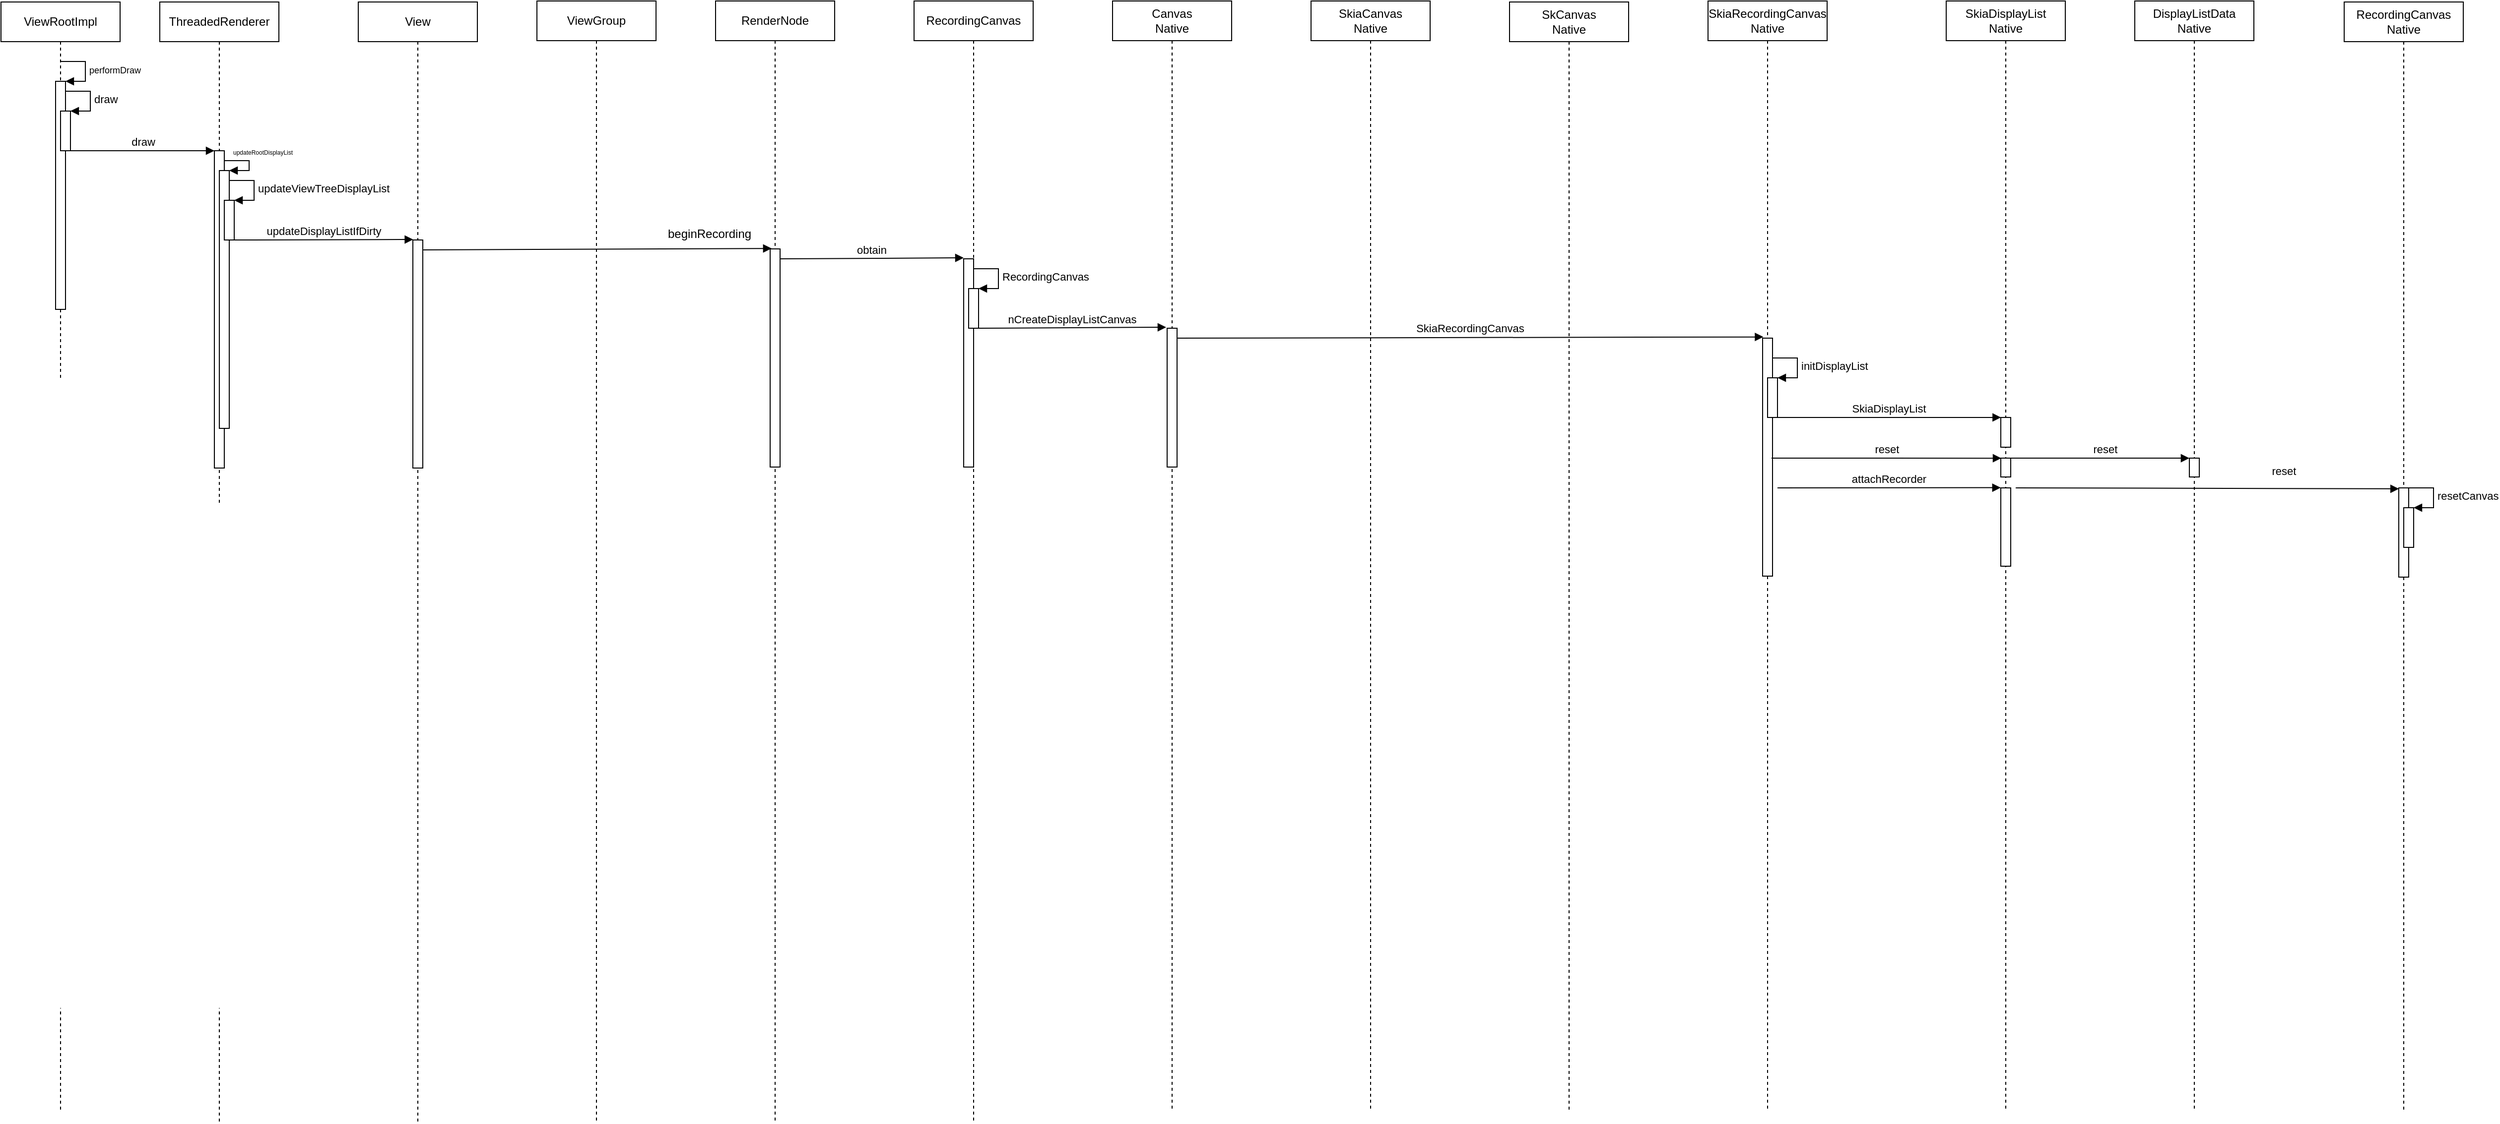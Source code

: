 <mxfile version="12.3.2" type="github" pages="1">
  <diagram id="UZI54OdjoXtI-fkfl4Ee" name="Page-1">
    <mxGraphModel dx="1598" dy="702" grid="1" gridSize="10" guides="1" tooltips="1" connect="1" arrows="1" fold="1" page="1" pageScale="1" pageWidth="827" pageHeight="1169" math="0" shadow="0">
      <root>
        <mxCell id="0"/>
        <mxCell id="1" parent="0"/>
        <mxCell id="3aydWVwmgAvMywLurIB8-1" value="ViewRootImpl" style="shape=umlLifeline;perimeter=lifelinePerimeter;whiteSpace=wrap;html=1;container=1;collapsible=0;recursiveResize=0;outlineConnect=0;" parent="1" vertex="1">
          <mxGeometry y="40" width="120" height="1120" as="geometry"/>
        </mxCell>
        <mxCell id="fqfvEC5g-8lL0O5ghUnI-1" value="" style="html=1;points=[];perimeter=orthogonalPerimeter;" parent="3aydWVwmgAvMywLurIB8-1" vertex="1">
          <mxGeometry x="55" y="80" width="10" height="230" as="geometry"/>
        </mxCell>
        <mxCell id="fqfvEC5g-8lL0O5ghUnI-2" value="&lt;font style=&quot;font-size: 9px&quot;&gt;performDraw&lt;/font&gt;" style="edgeStyle=orthogonalEdgeStyle;html=1;align=left;spacingLeft=2;endArrow=block;rounded=0;entryX=1;entryY=0;" parent="3aydWVwmgAvMywLurIB8-1" target="fqfvEC5g-8lL0O5ghUnI-1" edge="1">
          <mxGeometry relative="1" as="geometry">
            <mxPoint x="60" y="60" as="sourcePoint"/>
            <Array as="points">
              <mxPoint x="85" y="60"/>
            </Array>
          </mxGeometry>
        </mxCell>
        <mxCell id="fqfvEC5g-8lL0O5ghUnI-5" value="" style="html=1;points=[];perimeter=orthogonalPerimeter;" parent="3aydWVwmgAvMywLurIB8-1" vertex="1">
          <mxGeometry x="60" y="110" width="10" height="40" as="geometry"/>
        </mxCell>
        <mxCell id="fqfvEC5g-8lL0O5ghUnI-6" value="draw" style="edgeStyle=orthogonalEdgeStyle;html=1;align=left;spacingLeft=2;endArrow=block;rounded=0;entryX=1;entryY=0;" parent="3aydWVwmgAvMywLurIB8-1" target="fqfvEC5g-8lL0O5ghUnI-5" edge="1">
          <mxGeometry relative="1" as="geometry">
            <mxPoint x="65" y="90" as="sourcePoint"/>
            <Array as="points">
              <mxPoint x="90" y="90"/>
            </Array>
          </mxGeometry>
        </mxCell>
        <mxCell id="fqfvEC5g-8lL0O5ghUnI-15" value="draw" style="html=1;verticalAlign=bottom;endArrow=block;entryX=0;entryY=0;entryDx=0;entryDy=0;entryPerimeter=0;" parent="3aydWVwmgAvMywLurIB8-1" target="fqfvEC5g-8lL0O5ghUnI-16" edge="1">
          <mxGeometry width="80" relative="1" as="geometry">
            <mxPoint x="70" y="150" as="sourcePoint"/>
            <mxPoint x="150" y="150" as="targetPoint"/>
          </mxGeometry>
        </mxCell>
        <mxCell id="fqfvEC5g-8lL0O5ghUnI-12" value="ThreadedRenderer" style="shape=umlLifeline;perimeter=lifelinePerimeter;whiteSpace=wrap;html=1;container=1;collapsible=0;recursiveResize=0;outlineConnect=0;" parent="1" vertex="1">
          <mxGeometry x="160" y="40" width="120" height="1130" as="geometry"/>
        </mxCell>
        <mxCell id="fqfvEC5g-8lL0O5ghUnI-16" value="" style="html=1;points=[];perimeter=orthogonalPerimeter;" parent="fqfvEC5g-8lL0O5ghUnI-12" vertex="1">
          <mxGeometry x="55" y="150" width="10" height="320" as="geometry"/>
        </mxCell>
        <mxCell id="fqfvEC5g-8lL0O5ghUnI-17" value="" style="html=1;points=[];perimeter=orthogonalPerimeter;" parent="fqfvEC5g-8lL0O5ghUnI-12" vertex="1">
          <mxGeometry x="60" y="170" width="10" height="260" as="geometry"/>
        </mxCell>
        <mxCell id="fqfvEC5g-8lL0O5ghUnI-18" value="&lt;font style=&quot;font-size: 6px&quot;&gt;updateRootDisplayList&lt;/font&gt;" style="edgeStyle=orthogonalEdgeStyle;html=1;align=left;spacingLeft=2;endArrow=block;rounded=0;entryX=1;entryY=0;" parent="fqfvEC5g-8lL0O5ghUnI-12" target="fqfvEC5g-8lL0O5ghUnI-17" edge="1">
          <mxGeometry x="-0.543" y="10" relative="1" as="geometry">
            <mxPoint x="65" y="150" as="sourcePoint"/>
            <Array as="points">
              <mxPoint x="65" y="160"/>
              <mxPoint x="90" y="160"/>
              <mxPoint x="90" y="170"/>
            </Array>
            <mxPoint as="offset"/>
          </mxGeometry>
        </mxCell>
        <mxCell id="fqfvEC5g-8lL0O5ghUnI-19" value="" style="html=1;points=[];perimeter=orthogonalPerimeter;" parent="fqfvEC5g-8lL0O5ghUnI-12" vertex="1">
          <mxGeometry x="65" y="200" width="10" height="40" as="geometry"/>
        </mxCell>
        <mxCell id="fqfvEC5g-8lL0O5ghUnI-20" value="updateViewTreeDisplayList" style="edgeStyle=orthogonalEdgeStyle;html=1;align=left;spacingLeft=2;endArrow=block;rounded=0;entryX=1;entryY=0;" parent="fqfvEC5g-8lL0O5ghUnI-12" target="fqfvEC5g-8lL0O5ghUnI-19" edge="1">
          <mxGeometry relative="1" as="geometry">
            <mxPoint x="70" y="180" as="sourcePoint"/>
            <Array as="points">
              <mxPoint x="95" y="180"/>
            </Array>
          </mxGeometry>
        </mxCell>
        <mxCell id="fqfvEC5g-8lL0O5ghUnI-21" value="View" style="shape=umlLifeline;perimeter=lifelinePerimeter;whiteSpace=wrap;html=1;container=1;collapsible=0;recursiveResize=0;outlineConnect=0;" parent="1" vertex="1">
          <mxGeometry x="360" y="40" width="120" height="1130" as="geometry"/>
        </mxCell>
        <mxCell id="fqfvEC5g-8lL0O5ghUnI-27" value="" style="html=1;verticalAlign=bottom;endArrow=block;entryX=0.143;entryY=-0.002;entryDx=0;entryDy=0;entryPerimeter=0;" parent="fqfvEC5g-8lL0O5ghUnI-21" target="fqfvEC5g-8lL0O5ghUnI-28" edge="1">
          <mxGeometry width="80" relative="1" as="geometry">
            <mxPoint x="65" y="250" as="sourcePoint"/>
            <mxPoint x="250" y="250" as="targetPoint"/>
          </mxGeometry>
        </mxCell>
        <mxCell id="fqfvEC5g-8lL0O5ghUnI-23" value="" style="html=1;points=[];perimeter=orthogonalPerimeter;" parent="fqfvEC5g-8lL0O5ghUnI-21" vertex="1">
          <mxGeometry x="55" y="240" width="10" height="230" as="geometry"/>
        </mxCell>
        <mxCell id="fqfvEC5g-8lL0O5ghUnI-22" value="&lt;span style=&quot;font-size: 11px&quot;&gt;updateDisplayListIfDirty&lt;/span&gt;" style="html=1;verticalAlign=bottom;endArrow=block;entryX=0.029;entryY=-0.002;entryDx=0;entryDy=0;entryPerimeter=0;" parent="1" target="fqfvEC5g-8lL0O5ghUnI-23" edge="1">
          <mxGeometry width="80" relative="1" as="geometry">
            <mxPoint x="235" y="280" as="sourcePoint"/>
            <mxPoint x="410" y="280" as="targetPoint"/>
          </mxGeometry>
        </mxCell>
        <mxCell id="fqfvEC5g-8lL0O5ghUnI-26" value="RenderNode" style="shape=umlLifeline;perimeter=lifelinePerimeter;whiteSpace=wrap;html=1;container=1;collapsible=0;recursiveResize=0;outlineConnect=0;" parent="1" vertex="1">
          <mxGeometry x="720" y="39" width="120" height="1130" as="geometry"/>
        </mxCell>
        <mxCell id="fqfvEC5g-8lL0O5ghUnI-28" value="" style="html=1;points=[];perimeter=orthogonalPerimeter;" parent="fqfvEC5g-8lL0O5ghUnI-26" vertex="1">
          <mxGeometry x="55" y="250" width="10" height="220" as="geometry"/>
        </mxCell>
        <mxCell id="fqfvEC5g-8lL0O5ghUnI-32" value="obtain" style="html=1;verticalAlign=bottom;endArrow=block;" parent="fqfvEC5g-8lL0O5ghUnI-26" edge="1">
          <mxGeometry width="80" relative="1" as="geometry">
            <mxPoint x="65" y="260" as="sourcePoint"/>
            <mxPoint x="250" y="259" as="targetPoint"/>
          </mxGeometry>
        </mxCell>
        <mxCell id="fqfvEC5g-8lL0O5ghUnI-31" value="RecordingCanvas" style="shape=umlLifeline;perimeter=lifelinePerimeter;whiteSpace=wrap;html=1;container=1;collapsible=0;recursiveResize=0;outlineConnect=0;" parent="1" vertex="1">
          <mxGeometry x="920" y="39" width="120" height="1130" as="geometry"/>
        </mxCell>
        <mxCell id="fqfvEC5g-8lL0O5ghUnI-33" value="" style="html=1;points=[];perimeter=orthogonalPerimeter;" parent="fqfvEC5g-8lL0O5ghUnI-31" vertex="1">
          <mxGeometry x="50" y="260" width="10" height="210" as="geometry"/>
        </mxCell>
        <mxCell id="fqfvEC5g-8lL0O5ghUnI-34" value="" style="html=1;points=[];perimeter=orthogonalPerimeter;" parent="fqfvEC5g-8lL0O5ghUnI-31" vertex="1">
          <mxGeometry x="55" y="290" width="10" height="40" as="geometry"/>
        </mxCell>
        <mxCell id="fqfvEC5g-8lL0O5ghUnI-35" value="RecordingCanvas" style="edgeStyle=orthogonalEdgeStyle;html=1;align=left;spacingLeft=2;endArrow=block;rounded=0;entryX=1;entryY=0;" parent="fqfvEC5g-8lL0O5ghUnI-31" target="fqfvEC5g-8lL0O5ghUnI-34" edge="1">
          <mxGeometry relative="1" as="geometry">
            <mxPoint x="60" y="270" as="sourcePoint"/>
            <Array as="points">
              <mxPoint x="85" y="270"/>
            </Array>
          </mxGeometry>
        </mxCell>
        <mxCell id="fqfvEC5g-8lL0O5ghUnI-37" value="nCreateDisplayListCanvas" style="html=1;verticalAlign=bottom;endArrow=block;" parent="fqfvEC5g-8lL0O5ghUnI-31" edge="1">
          <mxGeometry width="80" relative="1" as="geometry">
            <mxPoint x="65" y="330" as="sourcePoint"/>
            <mxPoint x="254" y="329" as="targetPoint"/>
          </mxGeometry>
        </mxCell>
        <mxCell id="fqfvEC5g-8lL0O5ghUnI-36" value="Canvas&lt;br&gt;Native" style="shape=umlLifeline;perimeter=lifelinePerimeter;whiteSpace=wrap;html=1;container=1;collapsible=0;recursiveResize=0;outlineConnect=0;" parent="1" vertex="1">
          <mxGeometry x="1120" y="39" width="120" height="1120" as="geometry"/>
        </mxCell>
        <mxCell id="fqfvEC5g-8lL0O5ghUnI-38" value="" style="html=1;points=[];perimeter=orthogonalPerimeter;" parent="fqfvEC5g-8lL0O5ghUnI-36" vertex="1">
          <mxGeometry x="55" y="330" width="10" height="140" as="geometry"/>
        </mxCell>
        <mxCell id="fqfvEC5g-8lL0O5ghUnI-41" value="SkiaRecordingCanvas" style="html=1;verticalAlign=bottom;endArrow=block;entryX=0.074;entryY=-0.005;entryDx=0;entryDy=0;entryPerimeter=0;" parent="fqfvEC5g-8lL0O5ghUnI-36" target="fqfvEC5g-8lL0O5ghUnI-42" edge="1">
          <mxGeometry width="80" relative="1" as="geometry">
            <mxPoint x="65" y="340" as="sourcePoint"/>
            <mxPoint x="260" y="340" as="targetPoint"/>
          </mxGeometry>
        </mxCell>
        <mxCell id="fqfvEC5g-8lL0O5ghUnI-39" value="SkiaRecordingCanvas&lt;br&gt;Native" style="shape=umlLifeline;perimeter=lifelinePerimeter;whiteSpace=wrap;html=1;container=1;collapsible=0;recursiveResize=0;outlineConnect=0;" parent="1" vertex="1">
          <mxGeometry x="1720" y="39" width="120" height="1120" as="geometry"/>
        </mxCell>
        <mxCell id="fqfvEC5g-8lL0O5ghUnI-42" value="" style="html=1;points=[];perimeter=orthogonalPerimeter;" parent="fqfvEC5g-8lL0O5ghUnI-39" vertex="1">
          <mxGeometry x="55" y="340" width="10" height="240" as="geometry"/>
        </mxCell>
        <mxCell id="fqfvEC5g-8lL0O5ghUnI-43" value="" style="html=1;points=[];perimeter=orthogonalPerimeter;" parent="fqfvEC5g-8lL0O5ghUnI-39" vertex="1">
          <mxGeometry x="60" y="380" width="10" height="40" as="geometry"/>
        </mxCell>
        <mxCell id="fqfvEC5g-8lL0O5ghUnI-44" value="initDisplayList" style="edgeStyle=orthogonalEdgeStyle;html=1;align=left;spacingLeft=2;endArrow=block;rounded=0;entryX=1;entryY=0;" parent="fqfvEC5g-8lL0O5ghUnI-39" target="fqfvEC5g-8lL0O5ghUnI-43" edge="1">
          <mxGeometry relative="1" as="geometry">
            <mxPoint x="65" y="360" as="sourcePoint"/>
            <Array as="points">
              <mxPoint x="90" y="360"/>
            </Array>
          </mxGeometry>
        </mxCell>
        <mxCell id="h4Vpxc6qRqVPGp88nEN--27" value="attachRecorder" style="html=1;verticalAlign=bottom;endArrow=block;entryX=-0.006;entryY=-0.003;entryDx=0;entryDy=0;entryPerimeter=0;" edge="1" parent="fqfvEC5g-8lL0O5ghUnI-39" target="h4Vpxc6qRqVPGp88nEN--26">
          <mxGeometry width="80" relative="1" as="geometry">
            <mxPoint x="70" y="491" as="sourcePoint"/>
            <mxPoint x="150" y="491" as="targetPoint"/>
          </mxGeometry>
        </mxCell>
        <mxCell id="fqfvEC5g-8lL0O5ghUnI-45" value="SkiaDisplayList&lt;br&gt;Native" style="shape=umlLifeline;perimeter=lifelinePerimeter;whiteSpace=wrap;html=1;container=1;collapsible=0;recursiveResize=0;outlineConnect=0;" parent="1" vertex="1">
          <mxGeometry x="1960" y="39" width="120" height="1120" as="geometry"/>
        </mxCell>
        <mxCell id="fqfvEC5g-8lL0O5ghUnI-49" value="" style="html=1;points=[];perimeter=orthogonalPerimeter;" parent="fqfvEC5g-8lL0O5ghUnI-45" vertex="1">
          <mxGeometry x="55" y="420" width="10" height="30" as="geometry"/>
        </mxCell>
        <mxCell id="h4Vpxc6qRqVPGp88nEN--18" value="" style="html=1;points=[];perimeter=orthogonalPerimeter;" vertex="1" parent="fqfvEC5g-8lL0O5ghUnI-45">
          <mxGeometry x="55" y="461" width="10" height="19" as="geometry"/>
        </mxCell>
        <mxCell id="h4Vpxc6qRqVPGp88nEN--26" value="" style="html=1;points=[];perimeter=orthogonalPerimeter;" vertex="1" parent="fqfvEC5g-8lL0O5ghUnI-45">
          <mxGeometry x="55" y="491" width="10" height="79" as="geometry"/>
        </mxCell>
        <mxCell id="h4Vpxc6qRqVPGp88nEN--29" value="reset" style="html=1;verticalAlign=bottom;endArrow=block;entryX=0.012;entryY=0.01;entryDx=0;entryDy=0;entryPerimeter=0;" edge="1" parent="fqfvEC5g-8lL0O5ghUnI-45" target="h4Vpxc6qRqVPGp88nEN--28">
          <mxGeometry x="0.403" y="9" width="80" relative="1" as="geometry">
            <mxPoint x="70" y="491" as="sourcePoint"/>
            <mxPoint x="150" y="491" as="targetPoint"/>
            <mxPoint x="-1" as="offset"/>
          </mxGeometry>
        </mxCell>
        <mxCell id="fqfvEC5g-8lL0O5ghUnI-50" value="SkiaDisplayList" style="html=1;verticalAlign=bottom;endArrow=block;entryX=0.02;entryY=-0.002;entryDx=0;entryDy=0;entryPerimeter=0;" parent="1" target="fqfvEC5g-8lL0O5ghUnI-49" edge="1">
          <mxGeometry width="80" relative="1" as="geometry">
            <mxPoint x="1790" y="459" as="sourcePoint"/>
            <mxPoint x="2010" y="459" as="targetPoint"/>
          </mxGeometry>
        </mxCell>
        <mxCell id="fqfvEC5g-8lL0O5ghUnI-51" value="DisplayListData&lt;br&gt;Native" style="shape=umlLifeline;perimeter=lifelinePerimeter;whiteSpace=wrap;html=1;container=1;collapsible=0;recursiveResize=0;outlineConnect=0;" parent="1" vertex="1">
          <mxGeometry x="2150" y="39" width="120" height="1120" as="geometry"/>
        </mxCell>
        <mxCell id="h4Vpxc6qRqVPGp88nEN--19" value="" style="html=1;points=[];perimeter=orthogonalPerimeter;" vertex="1" parent="fqfvEC5g-8lL0O5ghUnI-51">
          <mxGeometry x="55" y="461" width="10" height="19" as="geometry"/>
        </mxCell>
        <mxCell id="h4Vpxc6qRqVPGp88nEN--3" value="ViewGroup" style="shape=umlLifeline;perimeter=lifelinePerimeter;whiteSpace=wrap;html=1;container=1;collapsible=0;recursiveResize=0;outlineConnect=0;" vertex="1" parent="1">
          <mxGeometry x="540" y="39" width="120" height="1130" as="geometry"/>
        </mxCell>
        <mxCell id="h4Vpxc6qRqVPGp88nEN--8" value="beginRecording" style="text;html=1;" vertex="1" parent="1">
          <mxGeometry x="670" y="260" width="170" height="30" as="geometry"/>
        </mxCell>
        <mxCell id="h4Vpxc6qRqVPGp88nEN--9" value="SkiaCanvas&lt;br&gt;Native" style="shape=umlLifeline;perimeter=lifelinePerimeter;whiteSpace=wrap;html=1;container=1;collapsible=0;recursiveResize=0;outlineConnect=0;" vertex="1" parent="1">
          <mxGeometry x="1320" y="39" width="120" height="1120" as="geometry"/>
        </mxCell>
        <mxCell id="h4Vpxc6qRqVPGp88nEN--12" value="SkCanvas&lt;br&gt;Native" style="shape=umlLifeline;perimeter=lifelinePerimeter;whiteSpace=wrap;html=1;container=1;collapsible=0;recursiveResize=0;outlineConnect=0;" vertex="1" parent="1">
          <mxGeometry x="1520" y="40" width="120" height="1120" as="geometry"/>
        </mxCell>
        <mxCell id="h4Vpxc6qRqVPGp88nEN--13" value="RecordingCanvas&lt;br&gt;Native" style="shape=umlLifeline;perimeter=lifelinePerimeter;whiteSpace=wrap;html=1;container=1;collapsible=0;recursiveResize=0;outlineConnect=0;" vertex="1" parent="1">
          <mxGeometry x="2361" y="40" width="120" height="1120" as="geometry"/>
        </mxCell>
        <mxCell id="h4Vpxc6qRqVPGp88nEN--28" value="" style="html=1;points=[];perimeter=orthogonalPerimeter;" vertex="1" parent="h4Vpxc6qRqVPGp88nEN--13">
          <mxGeometry x="55" y="490" width="10" height="90" as="geometry"/>
        </mxCell>
        <mxCell id="h4Vpxc6qRqVPGp88nEN--42" value="" style="html=1;points=[];perimeter=orthogonalPerimeter;" vertex="1" parent="h4Vpxc6qRqVPGp88nEN--13">
          <mxGeometry x="60" y="510" width="10" height="40" as="geometry"/>
        </mxCell>
        <mxCell id="h4Vpxc6qRqVPGp88nEN--43" value="resetCanvas" style="edgeStyle=orthogonalEdgeStyle;html=1;align=left;spacingLeft=2;endArrow=block;rounded=0;entryX=1;entryY=0;" edge="1" target="h4Vpxc6qRqVPGp88nEN--42" parent="h4Vpxc6qRqVPGp88nEN--13">
          <mxGeometry relative="1" as="geometry">
            <mxPoint x="65" y="490" as="sourcePoint"/>
            <Array as="points">
              <mxPoint x="90" y="490"/>
            </Array>
          </mxGeometry>
        </mxCell>
        <mxCell id="h4Vpxc6qRqVPGp88nEN--17" value="reset" style="html=1;verticalAlign=bottom;endArrow=block;entryX=0.05;entryY=0.004;entryDx=0;entryDy=0;entryPerimeter=0;" edge="1" parent="1" target="h4Vpxc6qRqVPGp88nEN--18">
          <mxGeometry x="0.002" width="80" relative="1" as="geometry">
            <mxPoint x="1784" y="500" as="sourcePoint"/>
            <mxPoint x="2000" y="500" as="targetPoint"/>
            <mxPoint as="offset"/>
          </mxGeometry>
        </mxCell>
        <mxCell id="h4Vpxc6qRqVPGp88nEN--20" value="reset" style="html=1;verticalAlign=bottom;endArrow=block;exitX=0.967;exitY=0.001;exitDx=0;exitDy=0;exitPerimeter=0;entryX=-0.006;entryY=0.001;entryDx=0;entryDy=0;entryPerimeter=0;" edge="1" parent="1" source="h4Vpxc6qRqVPGp88nEN--18" target="h4Vpxc6qRqVPGp88nEN--19">
          <mxGeometry x="0.058" width="80" relative="1" as="geometry">
            <mxPoint x="2030" y="500" as="sourcePoint"/>
            <mxPoint x="2200" y="500" as="targetPoint"/>
            <mxPoint as="offset"/>
          </mxGeometry>
        </mxCell>
      </root>
    </mxGraphModel>
  </diagram>
</mxfile>
